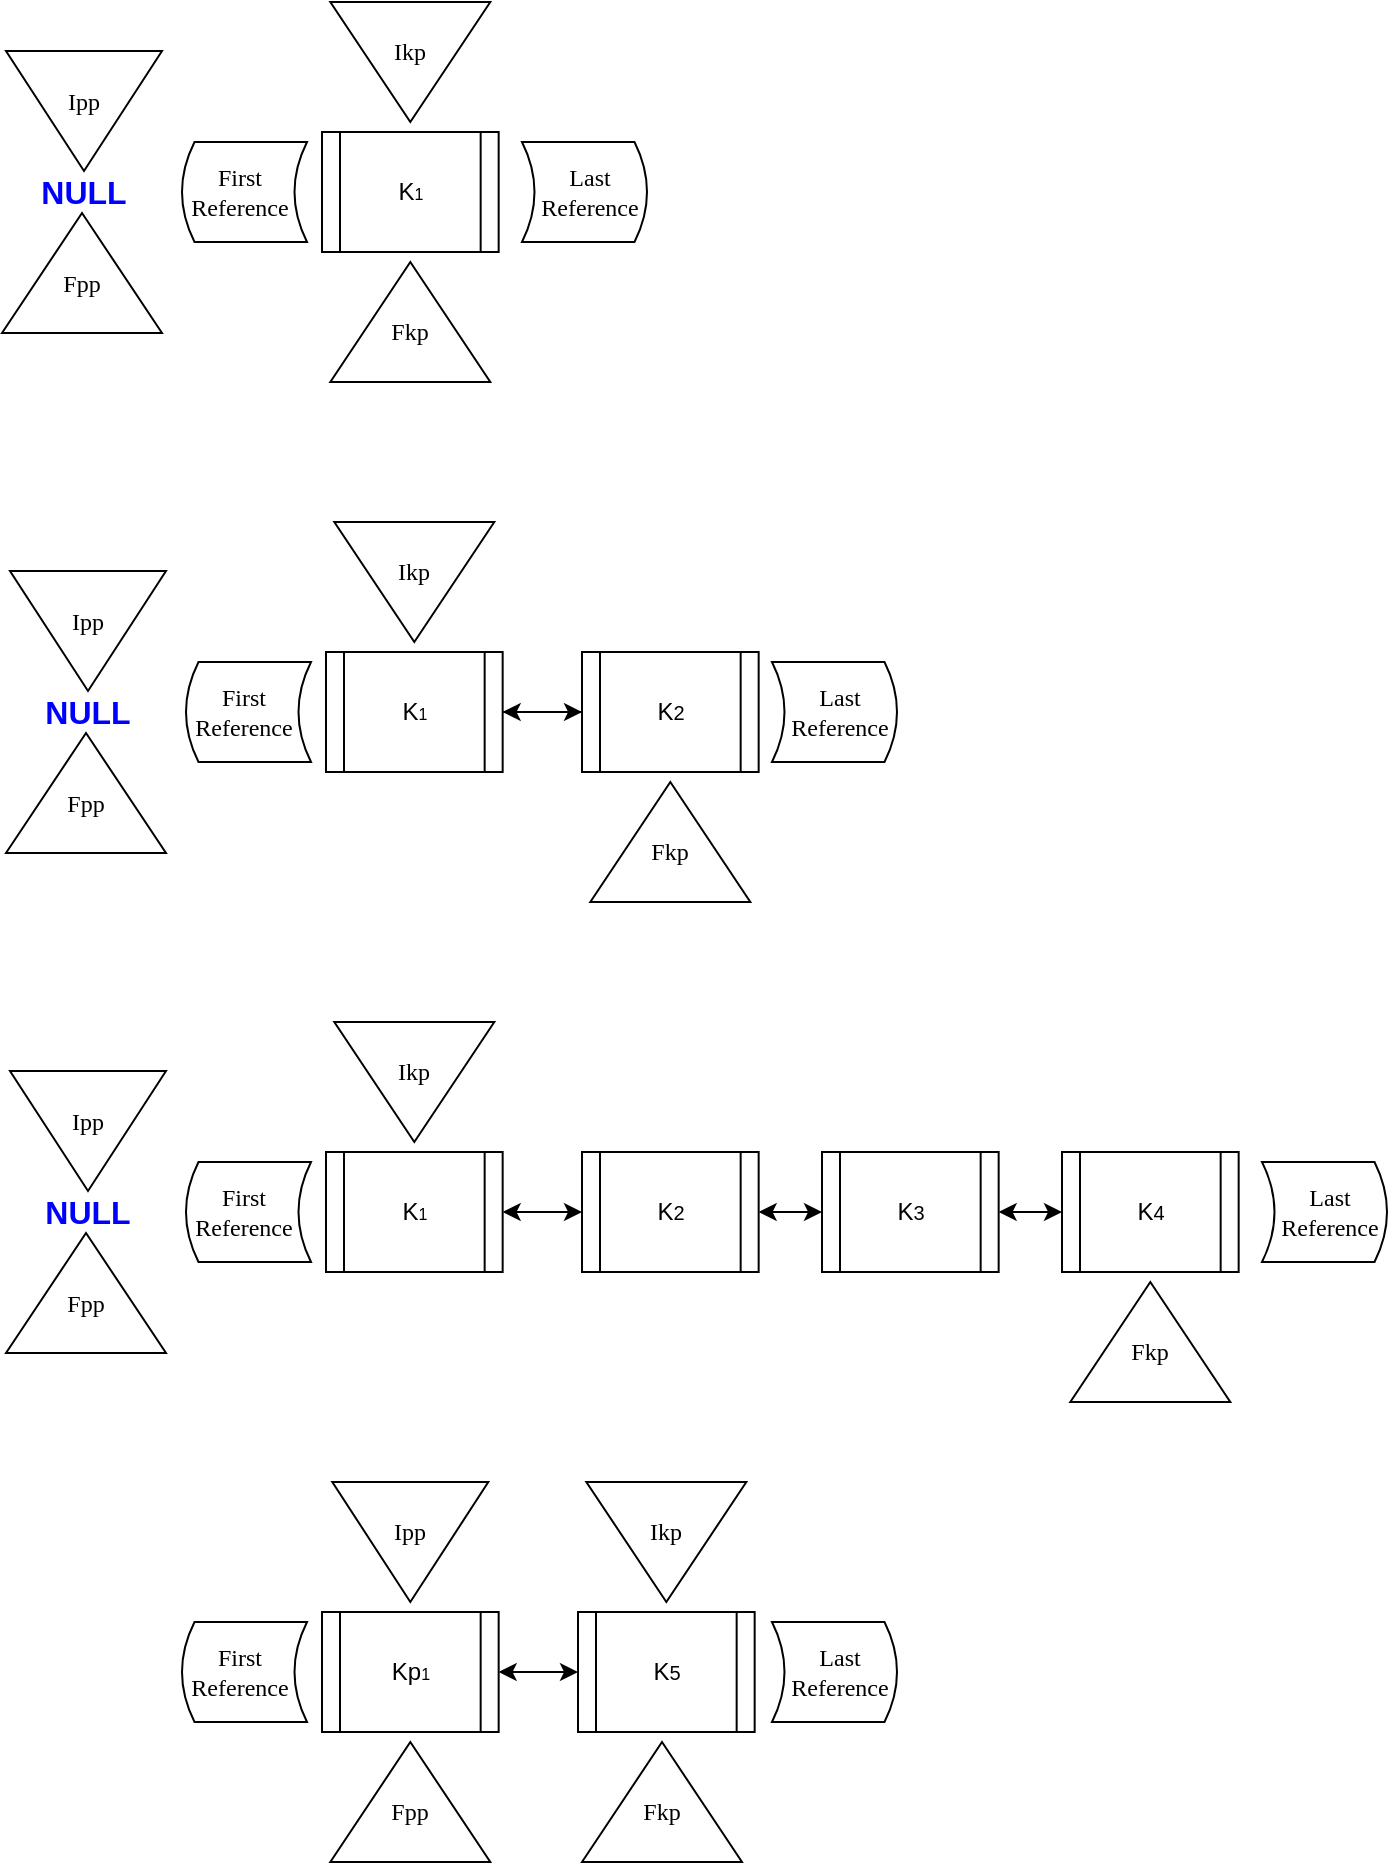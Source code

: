 <mxfile version="12.8.5" type="device"><diagram id="EseL20QAzpVnU5GcXoMV" name="Page-1"><mxGraphModel dx="974" dy="532" grid="1" gridSize="10" guides="1" tooltips="1" connect="1" arrows="1" fold="1" page="1" pageScale="1" pageWidth="827" pageHeight="1169" math="0" shadow="0"><root><mxCell id="0"/><mxCell id="1" parent="0"/><mxCell id="rXlLNOA-lnRkzj9C7pwU-6" value="K&lt;span style=&quot;font-size: 8px&quot;&gt;1&lt;br&gt;&lt;/span&gt;" style="shape=process;whiteSpace=wrap;html=1;backgroundOutline=1;rotation=0;" vertex="1" parent="1"><mxGeometry x="210" y="115" width="88.33" height="60" as="geometry"/></mxCell><mxCell id="rXlLNOA-lnRkzj9C7pwU-30" value="Ikp" style="triangle;whiteSpace=wrap;html=1;rotation=0;verticalAlign=middle;direction=south;fontFamily=Garamond;fontSize=12;spacingTop=-10;" vertex="1" parent="1"><mxGeometry x="214.16" y="50" width="80" height="60" as="geometry"/></mxCell><mxCell id="rXlLNOA-lnRkzj9C7pwU-31" value="Fkp" style="triangle;whiteSpace=wrap;html=1;rotation=0;verticalAlign=middle;direction=north;fontFamily=Garamond;fontSize=12;spacingTop=10;" vertex="1" parent="1"><mxGeometry x="214.16" y="180" width="80" height="60" as="geometry"/></mxCell><mxCell id="rXlLNOA-lnRkzj9C7pwU-32" value="First&lt;br&gt;Reference" style="shape=dataStorage;whiteSpace=wrap;html=1;fontFamily=Garamond;fontSize=12;spacingLeft=-5;" vertex="1" parent="1"><mxGeometry x="140" y="120" width="62.5" height="50" as="geometry"/></mxCell><mxCell id="rXlLNOA-lnRkzj9C7pwU-33" value="Last&lt;br&gt;Reference" style="shape=dataStorage;whiteSpace=wrap;html=1;fontFamily=Garamond;fontSize=12;flipH=1;spacingLeft=5;" vertex="1" parent="1"><mxGeometry x="310" y="120" width="62.5" height="50" as="geometry"/></mxCell><mxCell id="rXlLNOA-lnRkzj9C7pwU-34" value="Ipp" style="triangle;whiteSpace=wrap;html=1;rotation=0;verticalAlign=middle;direction=south;fontFamily=Garamond;fontSize=12;spacingTop=-10;" vertex="1" parent="1"><mxGeometry x="52" y="74.5" width="78" height="60" as="geometry"/></mxCell><mxCell id="rXlLNOA-lnRkzj9C7pwU-35" value="Fpp" style="triangle;whiteSpace=wrap;html=1;rotation=0;verticalAlign=middle;direction=north;fontFamily=Garamond;fontSize=12;spacingTop=10;" vertex="1" parent="1"><mxGeometry x="50" y="155.5" width="80" height="60" as="geometry"/></mxCell><mxCell id="rXlLNOA-lnRkzj9C7pwU-36" value="&lt;font color=&quot;#0000ff&quot; face=&quot;Helvetica&quot; size=&quot;1&quot;&gt;&lt;b style=&quot;font-size: 16px&quot;&gt;NULL&lt;/b&gt;&lt;/font&gt;" style="text;html=1;strokeColor=none;fillColor=none;align=center;verticalAlign=middle;whiteSpace=wrap;rounded=0;fontFamily=Garamond;fontSize=12;" vertex="1" parent="1"><mxGeometry x="71" y="134.5" width="40" height="20" as="geometry"/></mxCell><mxCell id="rXlLNOA-lnRkzj9C7pwU-47" value="" style="edgeStyle=orthogonalEdgeStyle;rounded=0;orthogonalLoop=1;jettySize=auto;html=1;fontFamily=Garamond;fontSize=12;" edge="1" parent="1" source="rXlLNOA-lnRkzj9C7pwU-38" target="rXlLNOA-lnRkzj9C7pwU-46"><mxGeometry relative="1" as="geometry"/></mxCell><mxCell id="rXlLNOA-lnRkzj9C7pwU-38" value="K&lt;span style=&quot;font-size: 8px&quot;&gt;1&lt;br&gt;&lt;/span&gt;" style="shape=process;whiteSpace=wrap;html=1;backgroundOutline=1;rotation=0;" vertex="1" parent="1"><mxGeometry x="212" y="375" width="88.33" height="60" as="geometry"/></mxCell><mxCell id="rXlLNOA-lnRkzj9C7pwU-48" value="" style="edgeStyle=orthogonalEdgeStyle;rounded=0;orthogonalLoop=1;jettySize=auto;html=1;fontFamily=Garamond;fontSize=12;" edge="1" parent="1" source="rXlLNOA-lnRkzj9C7pwU-46" target="rXlLNOA-lnRkzj9C7pwU-38"><mxGeometry relative="1" as="geometry"/></mxCell><mxCell id="rXlLNOA-lnRkzj9C7pwU-46" value="K&lt;font style=&quot;font-size: 10px&quot;&gt;2&lt;/font&gt;&lt;span style=&quot;font-size: 8px&quot;&gt;&lt;br&gt;&lt;/span&gt;" style="shape=process;whiteSpace=wrap;html=1;backgroundOutline=1;rotation=0;" vertex="1" parent="1"><mxGeometry x="340" y="375" width="88.33" height="60" as="geometry"/></mxCell><mxCell id="rXlLNOA-lnRkzj9C7pwU-39" value="Ikp" style="triangle;whiteSpace=wrap;html=1;rotation=0;verticalAlign=middle;direction=south;fontFamily=Garamond;fontSize=12;spacingTop=-10;" vertex="1" parent="1"><mxGeometry x="216.16" y="310" width="80" height="60" as="geometry"/></mxCell><mxCell id="rXlLNOA-lnRkzj9C7pwU-40" value="Fkp" style="triangle;whiteSpace=wrap;html=1;rotation=0;verticalAlign=middle;direction=north;fontFamily=Garamond;fontSize=12;spacingTop=10;" vertex="1" parent="1"><mxGeometry x="344.16" y="440" width="80" height="60" as="geometry"/></mxCell><mxCell id="rXlLNOA-lnRkzj9C7pwU-41" value="First&lt;br&gt;Reference" style="shape=dataStorage;whiteSpace=wrap;html=1;fontFamily=Garamond;fontSize=12;spacingLeft=-5;" vertex="1" parent="1"><mxGeometry x="142" y="380" width="62.5" height="50" as="geometry"/></mxCell><mxCell id="rXlLNOA-lnRkzj9C7pwU-42" value="Last&lt;br&gt;Reference" style="shape=dataStorage;whiteSpace=wrap;html=1;fontFamily=Garamond;fontSize=12;flipH=1;spacingLeft=5;" vertex="1" parent="1"><mxGeometry x="435" y="380" width="62.5" height="50" as="geometry"/></mxCell><mxCell id="rXlLNOA-lnRkzj9C7pwU-43" value="Ipp" style="triangle;whiteSpace=wrap;html=1;rotation=0;verticalAlign=middle;direction=south;fontFamily=Garamond;fontSize=12;spacingTop=-10;" vertex="1" parent="1"><mxGeometry x="54" y="334.5" width="78" height="60" as="geometry"/></mxCell><mxCell id="rXlLNOA-lnRkzj9C7pwU-44" value="Fpp" style="triangle;whiteSpace=wrap;html=1;rotation=0;verticalAlign=middle;direction=north;fontFamily=Garamond;fontSize=12;spacingTop=10;" vertex="1" parent="1"><mxGeometry x="52" y="415.5" width="80" height="60" as="geometry"/></mxCell><mxCell id="rXlLNOA-lnRkzj9C7pwU-45" value="&lt;font color=&quot;#0000ff&quot; face=&quot;Helvetica&quot; size=&quot;1&quot;&gt;&lt;b style=&quot;font-size: 16px&quot;&gt;NULL&lt;/b&gt;&lt;/font&gt;" style="text;html=1;strokeColor=none;fillColor=none;align=center;verticalAlign=middle;whiteSpace=wrap;rounded=0;fontFamily=Garamond;fontSize=12;" vertex="1" parent="1"><mxGeometry x="73" y="394.5" width="40" height="20" as="geometry"/></mxCell><mxCell id="rXlLNOA-lnRkzj9C7pwU-49" value="" style="edgeStyle=orthogonalEdgeStyle;rounded=0;orthogonalLoop=1;jettySize=auto;html=1;fontFamily=Garamond;fontSize=12;startArrow=classic;startFill=1;" edge="1" parent="1" source="rXlLNOA-lnRkzj9C7pwU-50" target="rXlLNOA-lnRkzj9C7pwU-52"><mxGeometry relative="1" as="geometry"/></mxCell><mxCell id="rXlLNOA-lnRkzj9C7pwU-50" value="K&lt;span style=&quot;font-size: 8px&quot;&gt;1&lt;br&gt;&lt;/span&gt;" style="shape=process;whiteSpace=wrap;html=1;backgroundOutline=1;rotation=0;" vertex="1" parent="1"><mxGeometry x="212" y="625" width="88.33" height="60" as="geometry"/></mxCell><mxCell id="rXlLNOA-lnRkzj9C7pwU-75" value="" style="edgeStyle=orthogonalEdgeStyle;rounded=0;orthogonalLoop=1;jettySize=auto;html=1;fontFamily=Garamond;fontSize=12;startArrow=classic;startFill=1;" edge="1" parent="1" source="rXlLNOA-lnRkzj9C7pwU-52" target="rXlLNOA-lnRkzj9C7pwU-71"><mxGeometry relative="1" as="geometry"/></mxCell><mxCell id="rXlLNOA-lnRkzj9C7pwU-52" value="K&lt;font style=&quot;font-size: 10px&quot;&gt;2&lt;/font&gt;&lt;span style=&quot;font-size: 8px&quot;&gt;&lt;br&gt;&lt;/span&gt;" style="shape=process;whiteSpace=wrap;html=1;backgroundOutline=1;rotation=0;" vertex="1" parent="1"><mxGeometry x="340" y="625" width="88.33" height="60" as="geometry"/></mxCell><mxCell id="rXlLNOA-lnRkzj9C7pwU-76" value="" style="edgeStyle=orthogonalEdgeStyle;rounded=0;orthogonalLoop=1;jettySize=auto;html=1;fontFamily=Garamond;fontSize=12;startArrow=classic;startFill=1;" edge="1" parent="1" source="rXlLNOA-lnRkzj9C7pwU-71" target="rXlLNOA-lnRkzj9C7pwU-73"><mxGeometry relative="1" as="geometry"/></mxCell><mxCell id="rXlLNOA-lnRkzj9C7pwU-71" value="K&lt;font style=&quot;font-size: 10px&quot;&gt;3&lt;/font&gt;&lt;span style=&quot;font-size: 8px&quot;&gt;&lt;br&gt;&lt;/span&gt;" style="shape=process;whiteSpace=wrap;html=1;backgroundOutline=1;rotation=0;" vertex="1" parent="1"><mxGeometry x="460" y="625" width="88.33" height="60" as="geometry"/></mxCell><mxCell id="rXlLNOA-lnRkzj9C7pwU-73" value="K&lt;font style=&quot;font-size: 10px&quot;&gt;4&lt;/font&gt;&lt;span style=&quot;font-size: 8px&quot;&gt;&lt;br&gt;&lt;/span&gt;" style="shape=process;whiteSpace=wrap;html=1;backgroundOutline=1;rotation=0;" vertex="1" parent="1"><mxGeometry x="580" y="625" width="88.33" height="60" as="geometry"/></mxCell><mxCell id="rXlLNOA-lnRkzj9C7pwU-53" value="Ikp" style="triangle;whiteSpace=wrap;html=1;rotation=0;verticalAlign=middle;direction=south;fontFamily=Garamond;fontSize=12;spacingTop=-10;" vertex="1" parent="1"><mxGeometry x="216.16" y="560" width="80" height="60" as="geometry"/></mxCell><mxCell id="rXlLNOA-lnRkzj9C7pwU-54" value="Fkp" style="triangle;whiteSpace=wrap;html=1;rotation=0;verticalAlign=middle;direction=north;fontFamily=Garamond;fontSize=12;spacingTop=10;" vertex="1" parent="1"><mxGeometry x="584.16" y="690" width="80" height="60" as="geometry"/></mxCell><mxCell id="rXlLNOA-lnRkzj9C7pwU-55" value="First&lt;br&gt;Reference" style="shape=dataStorage;whiteSpace=wrap;html=1;fontFamily=Garamond;fontSize=12;spacingLeft=-5;" vertex="1" parent="1"><mxGeometry x="142" y="630" width="62.5" height="50" as="geometry"/></mxCell><mxCell id="rXlLNOA-lnRkzj9C7pwU-56" value="Last&lt;br&gt;Reference" style="shape=dataStorage;whiteSpace=wrap;html=1;fontFamily=Garamond;fontSize=12;flipH=1;spacingLeft=5;" vertex="1" parent="1"><mxGeometry x="680" y="630" width="62.5" height="50" as="geometry"/></mxCell><mxCell id="rXlLNOA-lnRkzj9C7pwU-57" value="Ipp" style="triangle;whiteSpace=wrap;html=1;rotation=0;verticalAlign=middle;direction=south;fontFamily=Garamond;fontSize=12;spacingTop=-10;" vertex="1" parent="1"><mxGeometry x="54" y="584.5" width="78" height="60" as="geometry"/></mxCell><mxCell id="rXlLNOA-lnRkzj9C7pwU-58" value="Fpp" style="triangle;whiteSpace=wrap;html=1;rotation=0;verticalAlign=middle;direction=north;fontFamily=Garamond;fontSize=12;spacingTop=10;" vertex="1" parent="1"><mxGeometry x="52" y="665.5" width="80" height="60" as="geometry"/></mxCell><mxCell id="rXlLNOA-lnRkzj9C7pwU-59" value="&lt;font color=&quot;#0000ff&quot; face=&quot;Helvetica&quot; size=&quot;1&quot;&gt;&lt;b style=&quot;font-size: 16px&quot;&gt;NULL&lt;/b&gt;&lt;/font&gt;" style="text;html=1;strokeColor=none;fillColor=none;align=center;verticalAlign=middle;whiteSpace=wrap;rounded=0;fontFamily=Garamond;fontSize=12;" vertex="1" parent="1"><mxGeometry x="73" y="644.5" width="40" height="20" as="geometry"/></mxCell><mxCell id="rXlLNOA-lnRkzj9C7pwU-77" value="" style="edgeStyle=orthogonalEdgeStyle;rounded=0;orthogonalLoop=1;jettySize=auto;html=1;fontFamily=Garamond;fontSize=12;startArrow=classic;startFill=1;" edge="1" parent="1" source="rXlLNOA-lnRkzj9C7pwU-78" target="rXlLNOA-lnRkzj9C7pwU-80"><mxGeometry relative="1" as="geometry"/></mxCell><mxCell id="rXlLNOA-lnRkzj9C7pwU-78" value="Kp&lt;span style=&quot;font-size: 8px&quot;&gt;1&lt;br&gt;&lt;/span&gt;" style="shape=process;whiteSpace=wrap;html=1;backgroundOutline=1;rotation=0;" vertex="1" parent="1"><mxGeometry x="210" y="855" width="88.33" height="60" as="geometry"/></mxCell><mxCell id="rXlLNOA-lnRkzj9C7pwU-80" value="K&lt;font style=&quot;font-size: 10px&quot;&gt;5&lt;/font&gt;&lt;span style=&quot;font-size: 8px&quot;&gt;&lt;br&gt;&lt;/span&gt;" style="shape=process;whiteSpace=wrap;html=1;backgroundOutline=1;rotation=0;" vertex="1" parent="1"><mxGeometry x="338" y="855" width="88.33" height="60" as="geometry"/></mxCell><mxCell id="rXlLNOA-lnRkzj9C7pwU-84" value="Ikp" style="triangle;whiteSpace=wrap;html=1;rotation=0;verticalAlign=middle;direction=south;fontFamily=Garamond;fontSize=12;spacingTop=-10;" vertex="1" parent="1"><mxGeometry x="342.17" y="790" width="80" height="60" as="geometry"/></mxCell><mxCell id="rXlLNOA-lnRkzj9C7pwU-85" value="Fkp" style="triangle;whiteSpace=wrap;html=1;rotation=0;verticalAlign=middle;direction=north;fontFamily=Garamond;fontSize=12;spacingTop=10;" vertex="1" parent="1"><mxGeometry x="340.0" y="920" width="80" height="60" as="geometry"/></mxCell><mxCell id="rXlLNOA-lnRkzj9C7pwU-86" value="First&lt;br&gt;Reference" style="shape=dataStorage;whiteSpace=wrap;html=1;fontFamily=Garamond;fontSize=12;spacingLeft=-5;" vertex="1" parent="1"><mxGeometry x="140" y="860" width="62.5" height="50" as="geometry"/></mxCell><mxCell id="rXlLNOA-lnRkzj9C7pwU-87" value="Last&lt;br&gt;Reference" style="shape=dataStorage;whiteSpace=wrap;html=1;fontFamily=Garamond;fontSize=12;flipH=1;spacingLeft=5;" vertex="1" parent="1"><mxGeometry x="435" y="860" width="62.5" height="50" as="geometry"/></mxCell><mxCell id="rXlLNOA-lnRkzj9C7pwU-88" value="Ipp" style="triangle;whiteSpace=wrap;html=1;rotation=0;verticalAlign=middle;direction=south;fontFamily=Garamond;fontSize=12;spacingTop=-10;" vertex="1" parent="1"><mxGeometry x="215.16" y="790" width="78" height="60" as="geometry"/></mxCell><mxCell id="rXlLNOA-lnRkzj9C7pwU-89" value="Fpp" style="triangle;whiteSpace=wrap;html=1;rotation=0;verticalAlign=middle;direction=north;fontFamily=Garamond;fontSize=12;spacingTop=10;" vertex="1" parent="1"><mxGeometry x="214.16" y="920" width="80" height="60" as="geometry"/></mxCell></root></mxGraphModel></diagram></mxfile>